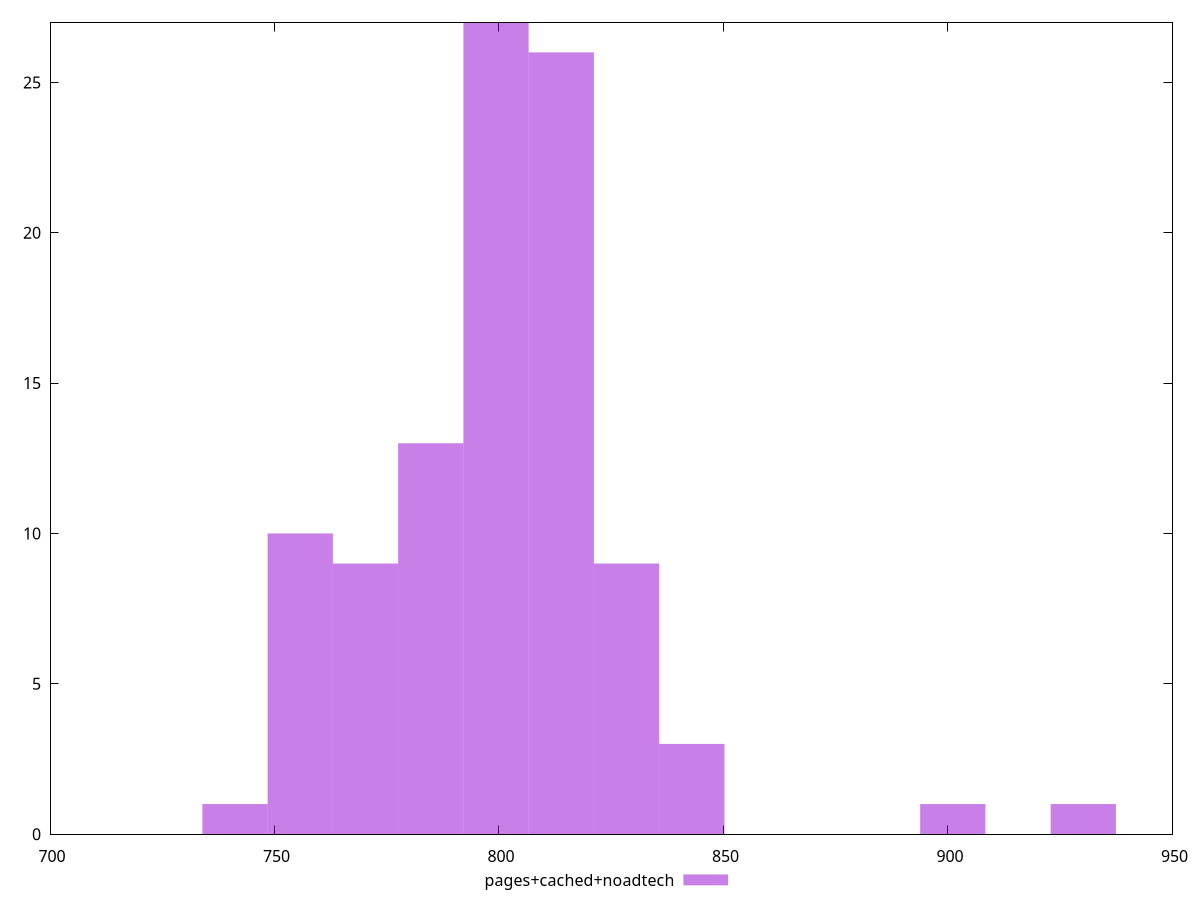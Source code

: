 $_pagesCachedNoadtech <<EOF
799.3367722063826 27
755.736584631489 10
828.4035639229783 9
784.8033763480847 13
813.8701680646805 26
770.2699804897868 9
842.9369597812762 3
901.0705432144676 1
741.2031887731912 1
930.1373349310634 1
EOF
set key outside below
set terminal pngcairo
set output "report_00004_2020-11-02T20-21-41.718Z/mainthread-work-breakdown/pages+cached+noadtech//raw_hist.png"
set yrange [0:27]
set boxwidth 14.533395858297865
set style fill transparent solid 0.5 noborder
plot $_pagesCachedNoadtech title "pages+cached+noadtech" with boxes ,